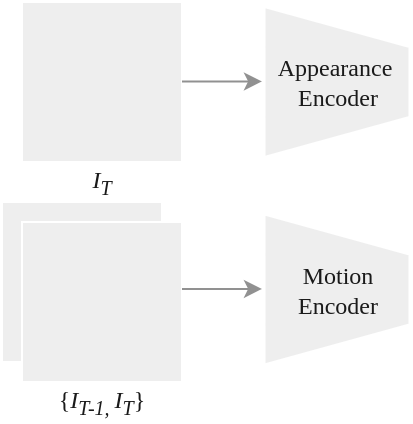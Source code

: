 <mxfile version="22.0.6" type="github">
  <diagram name="第 1 页" id="LnBcAIP8iNAbo2ENVD-g">
    <mxGraphModel dx="596" dy="404" grid="1" gridSize="10" guides="1" tooltips="1" connect="1" arrows="1" fold="1" page="1" pageScale="1" pageWidth="1169" pageHeight="827" math="0" shadow="0">
      <root>
        <mxCell id="0" />
        <mxCell id="1" parent="0" />
        <mxCell id="OFwXqMHVj3PL0GXr8ach-15" value="" style="whiteSpace=wrap;html=1;aspect=fixed;strokeColor=#FFFFFF;fontColor=#1A1A1A;fillColor=#EEEEEE;shadow=0;" vertex="1" parent="1">
          <mxGeometry x="150" y="140" width="80" height="80" as="geometry" />
        </mxCell>
        <mxCell id="OFwXqMHVj3PL0GXr8ach-19" value="" style="whiteSpace=wrap;html=1;aspect=fixed;strokeColor=#FFFFFF;fontColor=#1A1A1A;fillColor=#EEEEEE;shadow=0;" vertex="1" parent="1">
          <mxGeometry x="140" y="240" width="80" height="80" as="geometry" />
        </mxCell>
        <mxCell id="OFwXqMHVj3PL0GXr8ach-20" value="" style="whiteSpace=wrap;html=1;aspect=fixed;strokeColor=#FFFFFF;fontColor=#1A1A1A;fillColor=#EEEEEE;shadow=0;" vertex="1" parent="1">
          <mxGeometry x="150" y="250" width="80" height="80" as="geometry" />
        </mxCell>
        <mxCell id="OFwXqMHVj3PL0GXr8ach-24" value="&lt;i&gt;&lt;font face=&quot;Times New Roman&quot;&gt;I&lt;sub&gt;T&lt;/sub&gt;&lt;/font&gt;&lt;/i&gt;" style="text;strokeColor=none;align=center;fillColor=none;html=1;verticalAlign=middle;whiteSpace=wrap;rounded=0;fontColor=#1A1A1A;" vertex="1" parent="1">
          <mxGeometry x="180" y="220" width="20" height="20" as="geometry" />
        </mxCell>
        <mxCell id="OFwXqMHVj3PL0GXr8ach-26" value="&lt;font face=&quot;Times New Roman&quot;&gt;{&lt;i&gt;I&lt;/i&gt;&lt;sub style=&quot;font-style: italic;&quot;&gt;T-1,&amp;nbsp;&lt;/sub&gt;&lt;i&gt;I&lt;/i&gt;&lt;sub style=&quot;font-style: italic;&quot;&gt;T&lt;/sub&gt;}&lt;/font&gt;" style="text;strokeColor=none;align=center;fillColor=none;html=1;verticalAlign=middle;whiteSpace=wrap;rounded=0;fontColor=#1A1A1A;" vertex="1" parent="1">
          <mxGeometry x="165" y="330" width="50" height="20" as="geometry" />
        </mxCell>
        <mxCell id="OFwXqMHVj3PL0GXr8ach-30" value="" style="endArrow=classic;html=1;rounded=0;strokeColor=#919191;fontColor=#FFFFFF;exitX=1;exitY=0.5;exitDx=0;exitDy=0;" edge="1" parent="1">
          <mxGeometry width="50" height="50" relative="1" as="geometry">
            <mxPoint x="230" y="179.7" as="sourcePoint" />
            <mxPoint x="270" y="179.7" as="targetPoint" />
          </mxGeometry>
        </mxCell>
        <mxCell id="OFwXqMHVj3PL0GXr8ach-31" value="" style="shape=trapezoid;perimeter=trapezoidPerimeter;whiteSpace=wrap;html=1;fixedSize=1;strokeColor=#FFFFFF;fontColor=#1A1A1A;fillColor=#EEEEEE;rotation=90;" vertex="1" parent="1">
          <mxGeometry x="270" y="143.75" width="75" height="72.5" as="geometry" />
        </mxCell>
        <mxCell id="OFwXqMHVj3PL0GXr8ach-32" value="&lt;font face=&quot;Times New Roman&quot;&gt;Appearance&amp;nbsp;&lt;br&gt;Encoder&lt;br&gt;&lt;/font&gt;" style="text;strokeColor=none;align=center;fillColor=none;html=1;verticalAlign=middle;whiteSpace=wrap;rounded=0;fontColor=#1A1A1A;" vertex="1" parent="1">
          <mxGeometry x="282.5" y="170" width="50" height="20" as="geometry" />
        </mxCell>
        <mxCell id="OFwXqMHVj3PL0GXr8ach-34" value="" style="endArrow=classic;html=1;rounded=0;strokeColor=#919191;fontColor=#FFFFFF;exitX=1;exitY=0.5;exitDx=0;exitDy=0;" edge="1" parent="1">
          <mxGeometry width="50" height="50" relative="1" as="geometry">
            <mxPoint x="230" y="283.45" as="sourcePoint" />
            <mxPoint x="270" y="283.45" as="targetPoint" />
          </mxGeometry>
        </mxCell>
        <mxCell id="OFwXqMHVj3PL0GXr8ach-35" value="" style="shape=trapezoid;perimeter=trapezoidPerimeter;whiteSpace=wrap;html=1;fixedSize=1;strokeColor=#FFFFFF;fontColor=#1A1A1A;fillColor=#EEEEEE;rotation=90;" vertex="1" parent="1">
          <mxGeometry x="270" y="247.5" width="75" height="72.5" as="geometry" />
        </mxCell>
        <mxCell id="OFwXqMHVj3PL0GXr8ach-36" value="&lt;font face=&quot;Times New Roman&quot;&gt;Motion&lt;br&gt;Encoder&lt;br&gt;&lt;/font&gt;" style="text;strokeColor=none;align=center;fillColor=none;html=1;verticalAlign=middle;whiteSpace=wrap;rounded=0;fontColor=#1A1A1A;" vertex="1" parent="1">
          <mxGeometry x="282.5" y="273.75" width="50" height="20" as="geometry" />
        </mxCell>
      </root>
    </mxGraphModel>
  </diagram>
</mxfile>
